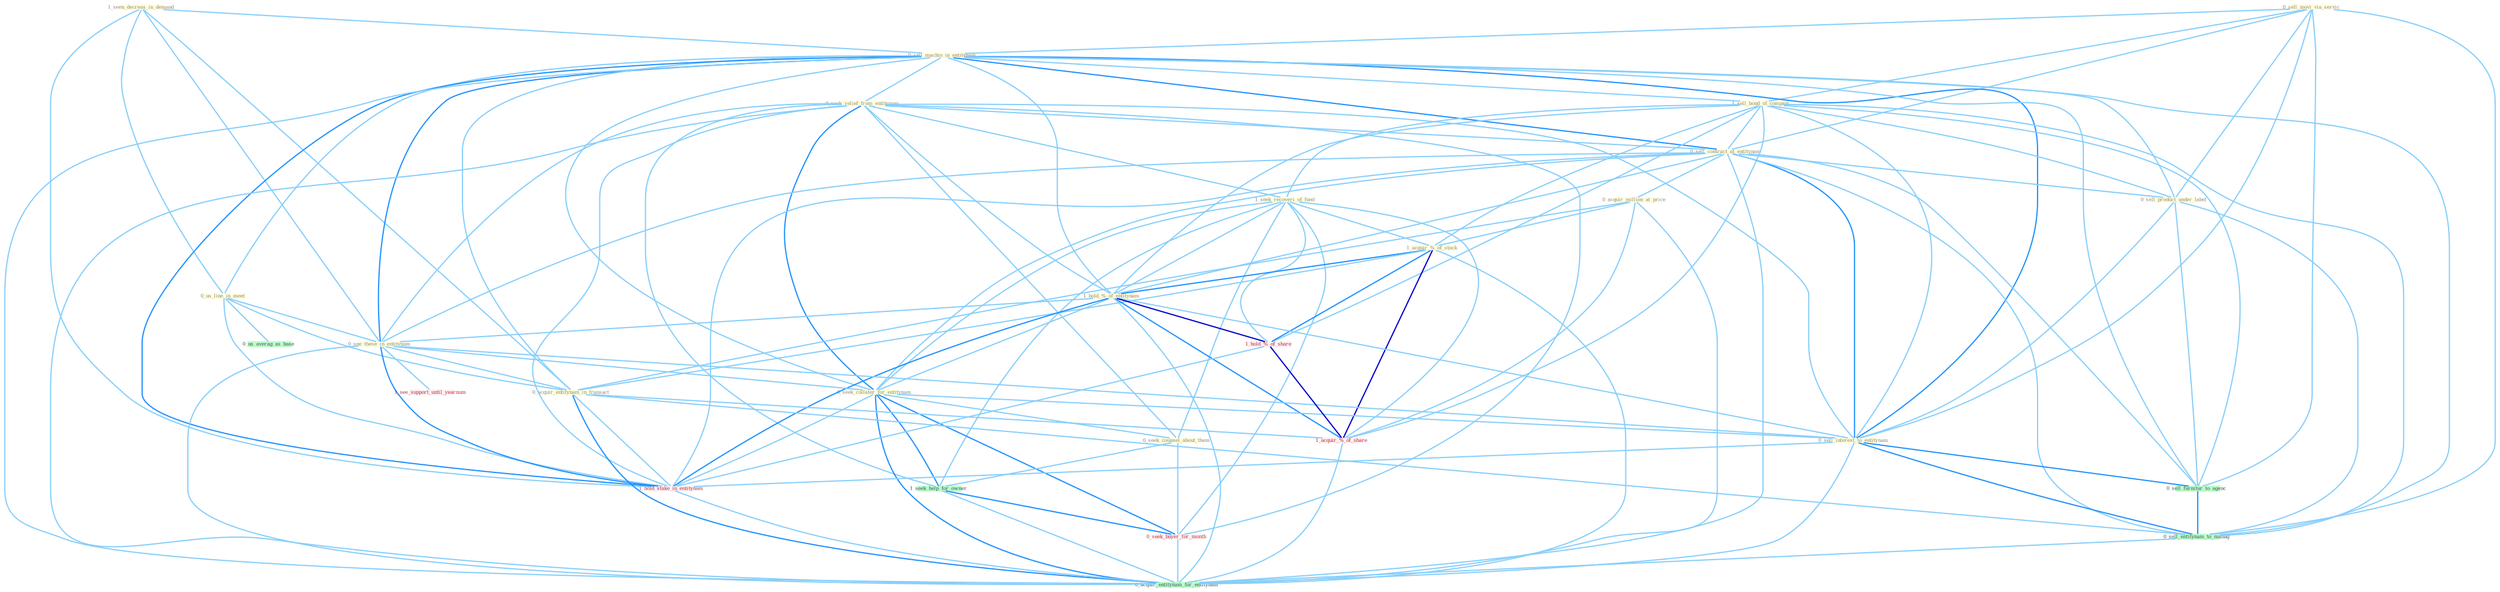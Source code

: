 Graph G{ 
    node
    [shape=polygon,style=filled,width=.5,height=.06,color="#BDFCC9",fixedsize=true,fontsize=4,
    fontcolor="#2f4f4f"];
    {node
    [color="#ffffe0", fontcolor="#8b7d6b"] "1_seen_decreas_in_demand " "0_sell_movi_via_servic " "0_sell_machin_in_entitynam " "0_seek_relief_from_entitynam " "0_us_line_in_meet " "1_sell_bond_of_compani " "0_sell_contract_at_entitynam " "1_seek_recoveri_of_fund " "0_acquir_million_at_price " "1_acquir_%_of_stock " "1_hold_%_of_entitynam " "0_see_these_in_entitynam " "0_seek_collater_for_entitynam " "0_acquir_entitynam_in_transact " "0_sell_product_under_label " "0_sell_interest_to_entitynam " "0_seek_counsel_about_them "}
{node [color="#fff0f5", fontcolor="#b22222"] "1_hold_%_of_share " "1_hold_stake_in_entitynam " "0_seek_buyer_for_month " "1_acquir_%_of_share " "1_see_support_until_yearnum "}
edge [color="#B0E2FF"];

	"1_seen_decreas_in_demand " -- "0_sell_machin_in_entitynam " [w="1", color="#87cefa" ];
	"1_seen_decreas_in_demand " -- "0_us_line_in_meet " [w="1", color="#87cefa" ];
	"1_seen_decreas_in_demand " -- "0_see_these_in_entitynam " [w="1", color="#87cefa" ];
	"1_seen_decreas_in_demand " -- "0_acquir_entitynam_in_transact " [w="1", color="#87cefa" ];
	"1_seen_decreas_in_demand " -- "1_hold_stake_in_entitynam " [w="1", color="#87cefa" ];
	"0_sell_movi_via_servic " -- "0_sell_machin_in_entitynam " [w="1", color="#87cefa" ];
	"0_sell_movi_via_servic " -- "1_sell_bond_of_compani " [w="1", color="#87cefa" ];
	"0_sell_movi_via_servic " -- "0_sell_contract_at_entitynam " [w="1", color="#87cefa" ];
	"0_sell_movi_via_servic " -- "0_sell_product_under_label " [w="1", color="#87cefa" ];
	"0_sell_movi_via_servic " -- "0_sell_interest_to_entitynam " [w="1", color="#87cefa" ];
	"0_sell_movi_via_servic " -- "0_sell_furnitur_to_agenc " [w="1", color="#87cefa" ];
	"0_sell_movi_via_servic " -- "0_sell_entitynam_to_manag " [w="1", color="#87cefa" ];
	"0_sell_machin_in_entitynam " -- "0_seek_relief_from_entitynam " [w="1", color="#87cefa" ];
	"0_sell_machin_in_entitynam " -- "0_us_line_in_meet " [w="1", color="#87cefa" ];
	"0_sell_machin_in_entitynam " -- "1_sell_bond_of_compani " [w="1", color="#87cefa" ];
	"0_sell_machin_in_entitynam " -- "0_sell_contract_at_entitynam " [w="2", color="#1e90ff" , len=0.8];
	"0_sell_machin_in_entitynam " -- "1_hold_%_of_entitynam " [w="1", color="#87cefa" ];
	"0_sell_machin_in_entitynam " -- "0_see_these_in_entitynam " [w="2", color="#1e90ff" , len=0.8];
	"0_sell_machin_in_entitynam " -- "0_seek_collater_for_entitynam " [w="1", color="#87cefa" ];
	"0_sell_machin_in_entitynam " -- "0_acquir_entitynam_in_transact " [w="1", color="#87cefa" ];
	"0_sell_machin_in_entitynam " -- "0_sell_product_under_label " [w="1", color="#87cefa" ];
	"0_sell_machin_in_entitynam " -- "0_sell_interest_to_entitynam " [w="2", color="#1e90ff" , len=0.8];
	"0_sell_machin_in_entitynam " -- "1_hold_stake_in_entitynam " [w="2", color="#1e90ff" , len=0.8];
	"0_sell_machin_in_entitynam " -- "0_sell_furnitur_to_agenc " [w="1", color="#87cefa" ];
	"0_sell_machin_in_entitynam " -- "0_sell_entitynam_to_manag " [w="1", color="#87cefa" ];
	"0_sell_machin_in_entitynam " -- "0_acquir_entitynam_for_entitynam " [w="1", color="#87cefa" ];
	"0_seek_relief_from_entitynam " -- "0_sell_contract_at_entitynam " [w="1", color="#87cefa" ];
	"0_seek_relief_from_entitynam " -- "1_seek_recoveri_of_fund " [w="1", color="#87cefa" ];
	"0_seek_relief_from_entitynam " -- "1_hold_%_of_entitynam " [w="1", color="#87cefa" ];
	"0_seek_relief_from_entitynam " -- "0_see_these_in_entitynam " [w="1", color="#87cefa" ];
	"0_seek_relief_from_entitynam " -- "0_seek_collater_for_entitynam " [w="2", color="#1e90ff" , len=0.8];
	"0_seek_relief_from_entitynam " -- "0_sell_interest_to_entitynam " [w="1", color="#87cefa" ];
	"0_seek_relief_from_entitynam " -- "0_seek_counsel_about_them " [w="1", color="#87cefa" ];
	"0_seek_relief_from_entitynam " -- "1_hold_stake_in_entitynam " [w="1", color="#87cefa" ];
	"0_seek_relief_from_entitynam " -- "1_seek_help_for_owner " [w="1", color="#87cefa" ];
	"0_seek_relief_from_entitynam " -- "0_seek_buyer_for_month " [w="1", color="#87cefa" ];
	"0_seek_relief_from_entitynam " -- "0_acquir_entitynam_for_entitynam " [w="1", color="#87cefa" ];
	"0_us_line_in_meet " -- "0_see_these_in_entitynam " [w="1", color="#87cefa" ];
	"0_us_line_in_meet " -- "0_acquir_entitynam_in_transact " [w="1", color="#87cefa" ];
	"0_us_line_in_meet " -- "1_hold_stake_in_entitynam " [w="1", color="#87cefa" ];
	"0_us_line_in_meet " -- "0_us_averag_as_base " [w="1", color="#87cefa" ];
	"1_sell_bond_of_compani " -- "0_sell_contract_at_entitynam " [w="1", color="#87cefa" ];
	"1_sell_bond_of_compani " -- "1_seek_recoveri_of_fund " [w="1", color="#87cefa" ];
	"1_sell_bond_of_compani " -- "1_acquir_%_of_stock " [w="1", color="#87cefa" ];
	"1_sell_bond_of_compani " -- "1_hold_%_of_entitynam " [w="1", color="#87cefa" ];
	"1_sell_bond_of_compani " -- "0_sell_product_under_label " [w="1", color="#87cefa" ];
	"1_sell_bond_of_compani " -- "0_sell_interest_to_entitynam " [w="1", color="#87cefa" ];
	"1_sell_bond_of_compani " -- "1_hold_%_of_share " [w="1", color="#87cefa" ];
	"1_sell_bond_of_compani " -- "1_acquir_%_of_share " [w="1", color="#87cefa" ];
	"1_sell_bond_of_compani " -- "0_sell_furnitur_to_agenc " [w="1", color="#87cefa" ];
	"1_sell_bond_of_compani " -- "0_sell_entitynam_to_manag " [w="1", color="#87cefa" ];
	"0_sell_contract_at_entitynam " -- "0_acquir_million_at_price " [w="1", color="#87cefa" ];
	"0_sell_contract_at_entitynam " -- "1_hold_%_of_entitynam " [w="1", color="#87cefa" ];
	"0_sell_contract_at_entitynam " -- "0_see_these_in_entitynam " [w="1", color="#87cefa" ];
	"0_sell_contract_at_entitynam " -- "0_seek_collater_for_entitynam " [w="1", color="#87cefa" ];
	"0_sell_contract_at_entitynam " -- "0_sell_product_under_label " [w="1", color="#87cefa" ];
	"0_sell_contract_at_entitynam " -- "0_sell_interest_to_entitynam " [w="2", color="#1e90ff" , len=0.8];
	"0_sell_contract_at_entitynam " -- "1_hold_stake_in_entitynam " [w="1", color="#87cefa" ];
	"0_sell_contract_at_entitynam " -- "0_sell_furnitur_to_agenc " [w="1", color="#87cefa" ];
	"0_sell_contract_at_entitynam " -- "0_sell_entitynam_to_manag " [w="1", color="#87cefa" ];
	"0_sell_contract_at_entitynam " -- "0_acquir_entitynam_for_entitynam " [w="1", color="#87cefa" ];
	"1_seek_recoveri_of_fund " -- "1_acquir_%_of_stock " [w="1", color="#87cefa" ];
	"1_seek_recoveri_of_fund " -- "1_hold_%_of_entitynam " [w="1", color="#87cefa" ];
	"1_seek_recoveri_of_fund " -- "0_seek_collater_for_entitynam " [w="1", color="#87cefa" ];
	"1_seek_recoveri_of_fund " -- "0_seek_counsel_about_them " [w="1", color="#87cefa" ];
	"1_seek_recoveri_of_fund " -- "1_hold_%_of_share " [w="1", color="#87cefa" ];
	"1_seek_recoveri_of_fund " -- "1_seek_help_for_owner " [w="1", color="#87cefa" ];
	"1_seek_recoveri_of_fund " -- "0_seek_buyer_for_month " [w="1", color="#87cefa" ];
	"1_seek_recoveri_of_fund " -- "1_acquir_%_of_share " [w="1", color="#87cefa" ];
	"0_acquir_million_at_price " -- "1_acquir_%_of_stock " [w="1", color="#87cefa" ];
	"0_acquir_million_at_price " -- "0_acquir_entitynam_in_transact " [w="1", color="#87cefa" ];
	"0_acquir_million_at_price " -- "1_acquir_%_of_share " [w="1", color="#87cefa" ];
	"0_acquir_million_at_price " -- "0_acquir_entitynam_for_entitynam " [w="1", color="#87cefa" ];
	"1_acquir_%_of_stock " -- "1_hold_%_of_entitynam " [w="2", color="#1e90ff" , len=0.8];
	"1_acquir_%_of_stock " -- "0_acquir_entitynam_in_transact " [w="1", color="#87cefa" ];
	"1_acquir_%_of_stock " -- "1_hold_%_of_share " [w="2", color="#1e90ff" , len=0.8];
	"1_acquir_%_of_stock " -- "1_acquir_%_of_share " [w="3", color="#0000cd" , len=0.6];
	"1_acquir_%_of_stock " -- "0_acquir_entitynam_for_entitynam " [w="1", color="#87cefa" ];
	"1_hold_%_of_entitynam " -- "0_see_these_in_entitynam " [w="1", color="#87cefa" ];
	"1_hold_%_of_entitynam " -- "0_seek_collater_for_entitynam " [w="1", color="#87cefa" ];
	"1_hold_%_of_entitynam " -- "0_sell_interest_to_entitynam " [w="1", color="#87cefa" ];
	"1_hold_%_of_entitynam " -- "1_hold_%_of_share " [w="3", color="#0000cd" , len=0.6];
	"1_hold_%_of_entitynam " -- "1_hold_stake_in_entitynam " [w="2", color="#1e90ff" , len=0.8];
	"1_hold_%_of_entitynam " -- "1_acquir_%_of_share " [w="2", color="#1e90ff" , len=0.8];
	"1_hold_%_of_entitynam " -- "0_acquir_entitynam_for_entitynam " [w="1", color="#87cefa" ];
	"0_see_these_in_entitynam " -- "0_seek_collater_for_entitynam " [w="1", color="#87cefa" ];
	"0_see_these_in_entitynam " -- "0_acquir_entitynam_in_transact " [w="1", color="#87cefa" ];
	"0_see_these_in_entitynam " -- "0_sell_interest_to_entitynam " [w="1", color="#87cefa" ];
	"0_see_these_in_entitynam " -- "1_hold_stake_in_entitynam " [w="2", color="#1e90ff" , len=0.8];
	"0_see_these_in_entitynam " -- "1_see_support_until_yearnum " [w="1", color="#87cefa" ];
	"0_see_these_in_entitynam " -- "0_acquir_entitynam_for_entitynam " [w="1", color="#87cefa" ];
	"0_seek_collater_for_entitynam " -- "0_sell_interest_to_entitynam " [w="1", color="#87cefa" ];
	"0_seek_collater_for_entitynam " -- "0_seek_counsel_about_them " [w="1", color="#87cefa" ];
	"0_seek_collater_for_entitynam " -- "1_hold_stake_in_entitynam " [w="1", color="#87cefa" ];
	"0_seek_collater_for_entitynam " -- "1_seek_help_for_owner " [w="2", color="#1e90ff" , len=0.8];
	"0_seek_collater_for_entitynam " -- "0_seek_buyer_for_month " [w="2", color="#1e90ff" , len=0.8];
	"0_seek_collater_for_entitynam " -- "0_acquir_entitynam_for_entitynam " [w="2", color="#1e90ff" , len=0.8];
	"0_acquir_entitynam_in_transact " -- "1_hold_stake_in_entitynam " [w="1", color="#87cefa" ];
	"0_acquir_entitynam_in_transact " -- "1_acquir_%_of_share " [w="1", color="#87cefa" ];
	"0_acquir_entitynam_in_transact " -- "0_sell_entitynam_to_manag " [w="1", color="#87cefa" ];
	"0_acquir_entitynam_in_transact " -- "0_acquir_entitynam_for_entitynam " [w="2", color="#1e90ff" , len=0.8];
	"0_sell_product_under_label " -- "0_sell_interest_to_entitynam " [w="1", color="#87cefa" ];
	"0_sell_product_under_label " -- "0_sell_furnitur_to_agenc " [w="1", color="#87cefa" ];
	"0_sell_product_under_label " -- "0_sell_entitynam_to_manag " [w="1", color="#87cefa" ];
	"0_sell_interest_to_entitynam " -- "1_hold_stake_in_entitynam " [w="1", color="#87cefa" ];
	"0_sell_interest_to_entitynam " -- "0_sell_furnitur_to_agenc " [w="2", color="#1e90ff" , len=0.8];
	"0_sell_interest_to_entitynam " -- "0_sell_entitynam_to_manag " [w="2", color="#1e90ff" , len=0.8];
	"0_sell_interest_to_entitynam " -- "0_acquir_entitynam_for_entitynam " [w="1", color="#87cefa" ];
	"0_seek_counsel_about_them " -- "1_seek_help_for_owner " [w="1", color="#87cefa" ];
	"0_seek_counsel_about_them " -- "0_seek_buyer_for_month " [w="1", color="#87cefa" ];
	"1_hold_%_of_share " -- "1_hold_stake_in_entitynam " [w="1", color="#87cefa" ];
	"1_hold_%_of_share " -- "1_acquir_%_of_share " [w="3", color="#0000cd" , len=0.6];
	"1_hold_stake_in_entitynam " -- "0_acquir_entitynam_for_entitynam " [w="1", color="#87cefa" ];
	"1_seek_help_for_owner " -- "0_seek_buyer_for_month " [w="2", color="#1e90ff" , len=0.8];
	"1_seek_help_for_owner " -- "0_acquir_entitynam_for_entitynam " [w="1", color="#87cefa" ];
	"0_seek_buyer_for_month " -- "0_acquir_entitynam_for_entitynam " [w="1", color="#87cefa" ];
	"1_acquir_%_of_share " -- "0_acquir_entitynam_for_entitynam " [w="1", color="#87cefa" ];
	"0_sell_furnitur_to_agenc " -- "0_sell_entitynam_to_manag " [w="2", color="#1e90ff" , len=0.8];
	"0_sell_entitynam_to_manag " -- "0_acquir_entitynam_for_entitynam " [w="1", color="#87cefa" ];
}